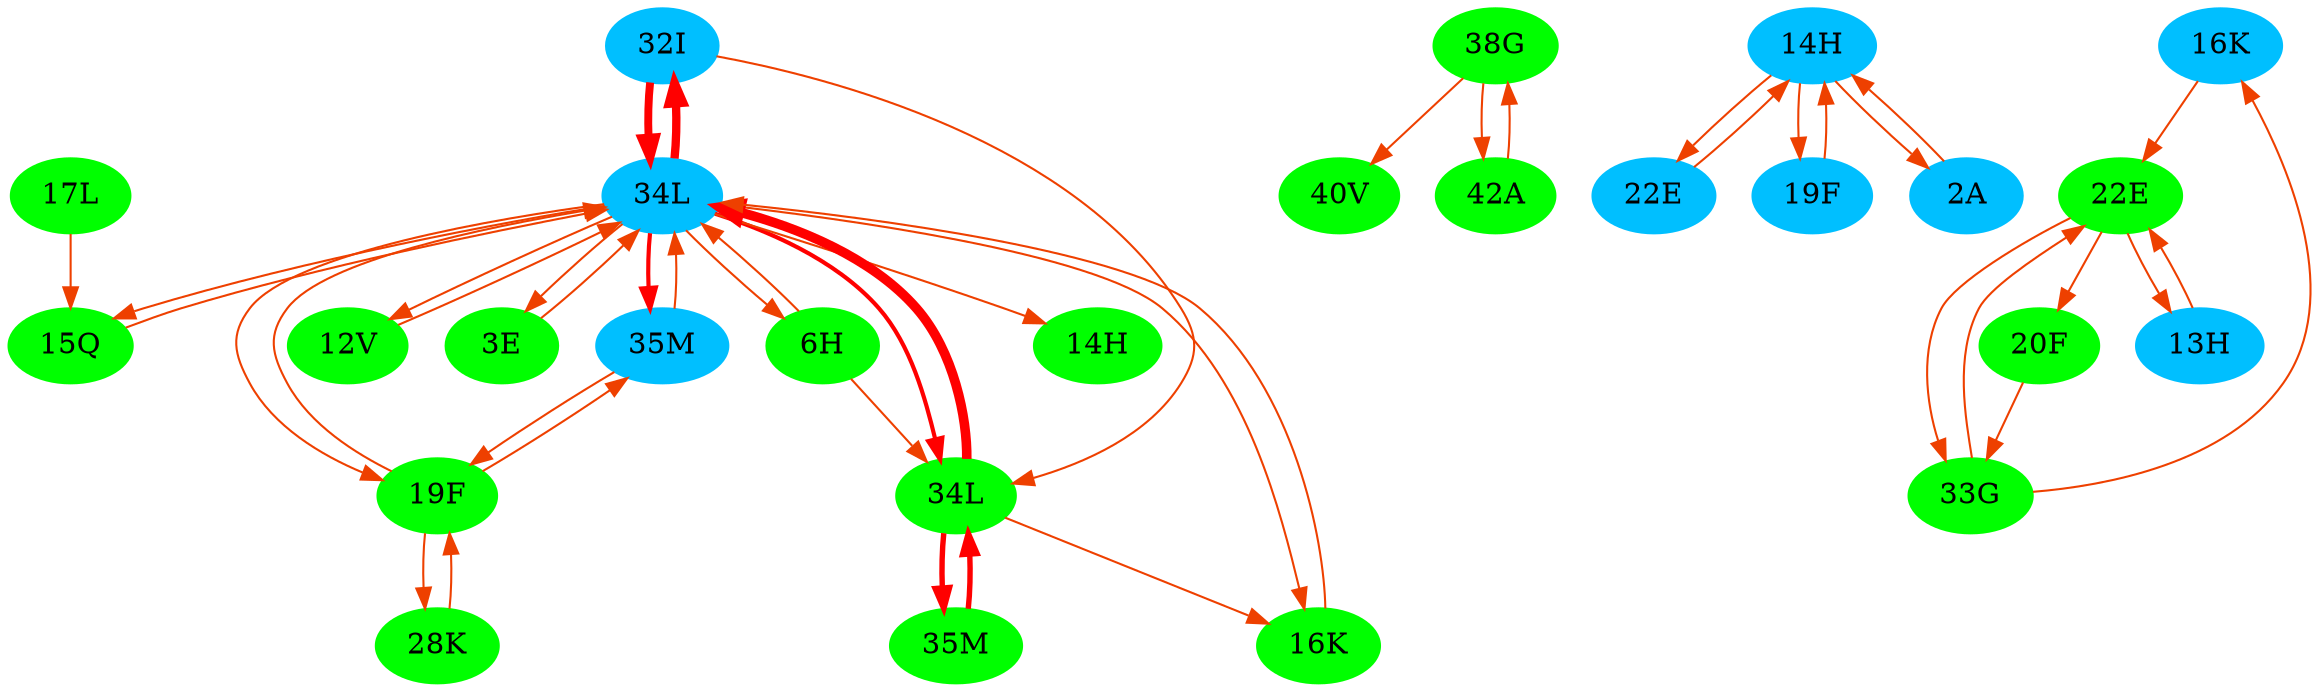 strict digraph  {
	node [color=green,
		style=filled
	];
	edge [arrowhead=normal,
		color=orangered2,
		len="0.5"
	];
	32 -> 34 [penwidth=3.8,color=red];
	32 -> 76;
	34 -> 57;
	34 -> 32 [penwidth=4.0,color=red];
	34 -> 58;
	34 -> 56;
	34 -> 54;
	34 -> 48;
	34 -> 45;
	34 -> 61;
	34 -> 76 [penwidth=2.0,color=red];
	34 -> 35 [penwidth=2.0,color=red];
	35 -> 34;
	35 -> 61;
	54 -> 34;
	76 -> 77 [penwidth=2.6,color=red];
	76 -> 58;
	76 -> 34 [penwidth=4.6,color=red];
	58 -> 34;
	45 -> 34;
	80 -> 82;
	80 -> 84;
	84 -> 80;
	77 -> 76 [penwidth=2.6,color=red];
	59 -> 57;
	57 -> 34;
	61 -> 70;
	61 -> 34;
	61 -> 35;
	70 -> 61;
	48 -> 34;
	48 -> 76;
	14 -> 22;
	14 -> 19;
	14 -> 2;
	19 -> 14;
	22 -> 14;
	2 -> 14;
	16 -> 64;
	64 -> 75;
	64 -> 62;
	64 -> 13;
	75 -> 16;
	75 -> 64;
	13 -> 64;
	62 -> 75;
	32 [color = deepskyblue, label = "32I"]
	34 [color = deepskyblue, label = "34L"]
	35 [color = deepskyblue, label = "35M"]
	54 [color = green, label = "12V"]
	76 [color = green, label = "34L"]
	58 [color = green, label = "16K"]
	56 [color = green, label = "14H"]
	45 [color = green, label = "3E"]
	80 [color = green, label = "38G"]
	84 [color = green, label = "42A"]
	82 [color = green, label = "40V"]
	77 [color = green, label = "35M"]
	59 [color = green, label = "17L"]
	57 [color = green, label = "15Q"]
	61 [color = green, label = "19F"]
	70 [color = green, label = "28K"]
	48 [color = green, label = "6H"]
	14 [color = deepskyblue, label = "14H"]
	19 [color = deepskyblue, label = "19F"]
	22 [color = deepskyblue, label = "22E"]
	2  [color = deepskyblue, label = "2A"]
	16 [color = deepskyblue, label = "16K"]
	64 [color = green, label = "22E"]
	75 [color = green, label = "33G"]
	13 [color = deepskyblue, label = "13H"]
	62 [color = green, label = "20F"]

}
